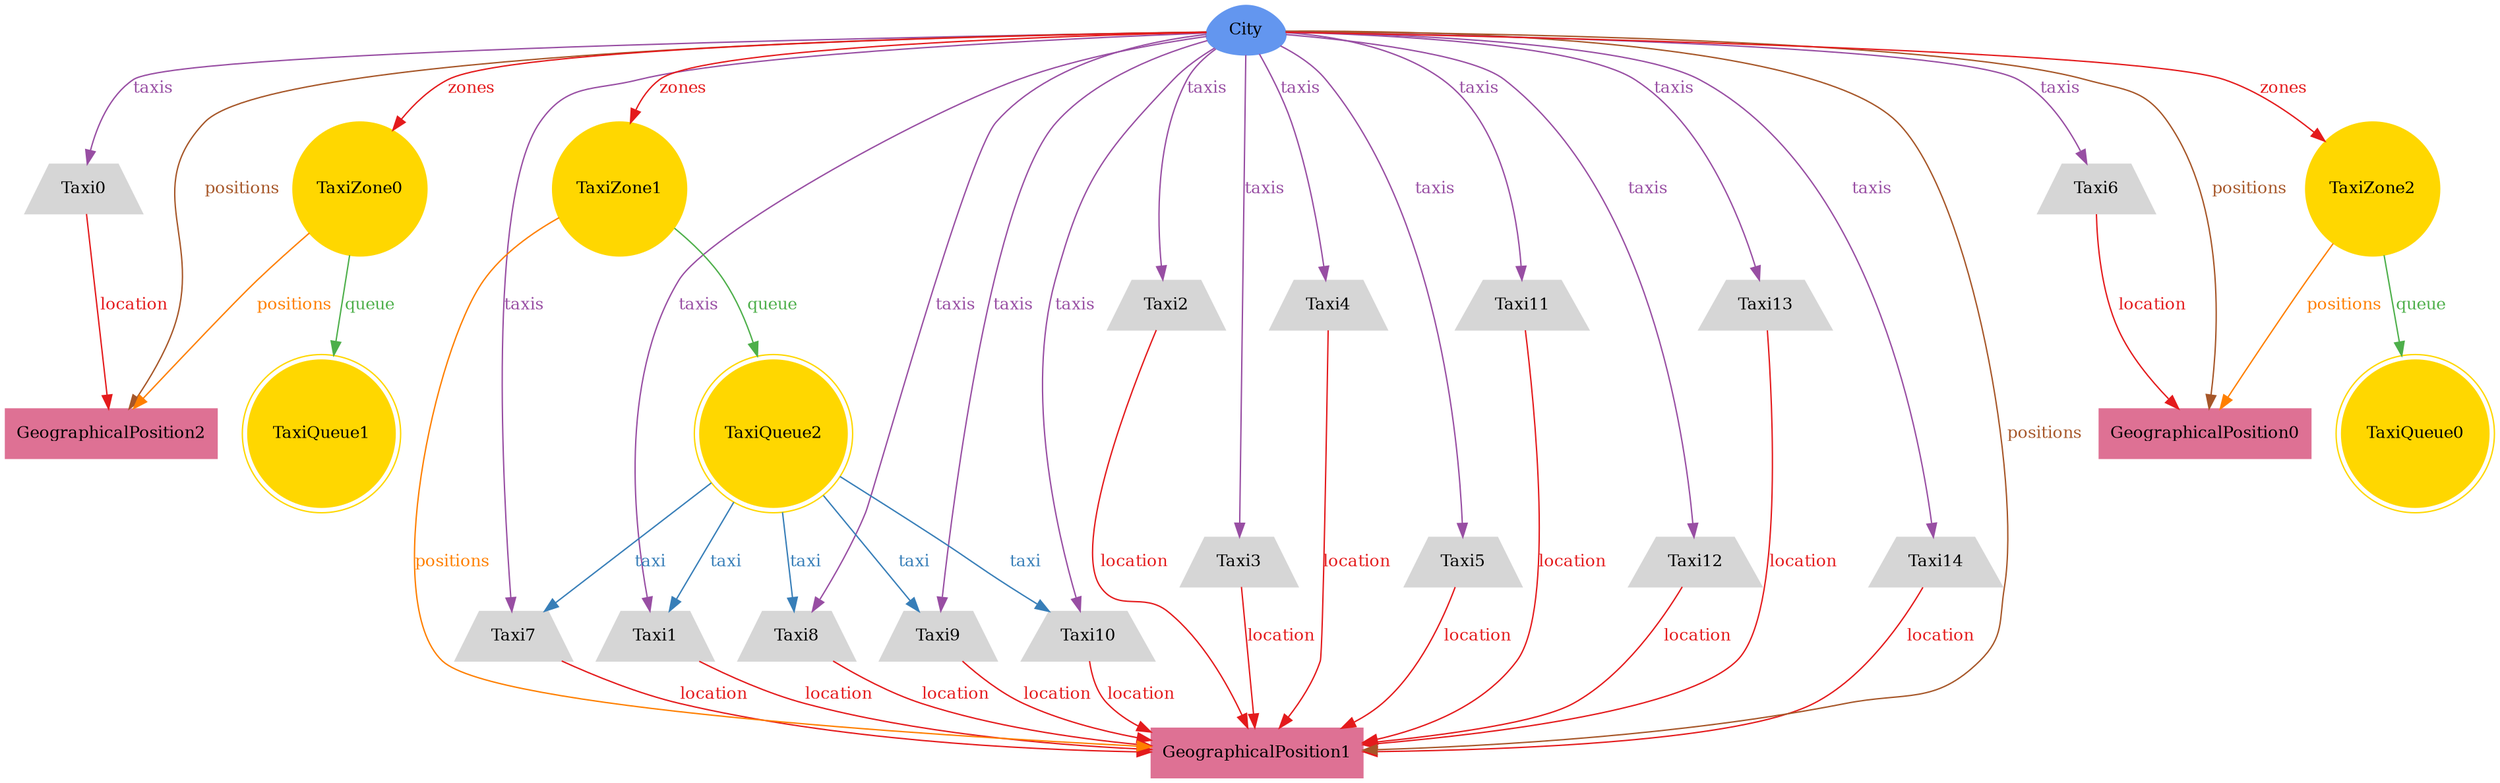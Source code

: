 digraph "graph" {
graph [fontsize=12]
node [fontsize=12]
edge [fontsize=12]
rankdir=TB;
"N23" -> "N21" [uuid = "<Taxi0, GeographicalPosition2>", color = "#e41a1c", fontcolor = "#e41a1c", style = "solid", label = "location", dir = "forward", weight = "1"]
"N18" -> "N5" [uuid = "<Taxi1, GeographicalPosition1>", color = "#e41a1c", fontcolor = "#e41a1c", style = "solid", label = "location", dir = "forward", weight = "1"]
"N17" -> "N5" [uuid = "<Taxi2, GeographicalPosition1>", color = "#e41a1c", fontcolor = "#e41a1c", style = "solid", label = "location", dir = "forward", weight = "1"]
"N16" -> "N5" [uuid = "<Taxi3, GeographicalPosition1>", color = "#e41a1c", fontcolor = "#e41a1c", style = "solid", label = "location", dir = "forward", weight = "1"]
"N15" -> "N5" [uuid = "<Taxi4, GeographicalPosition1>", color = "#e41a1c", fontcolor = "#e41a1c", style = "solid", label = "location", dir = "forward", weight = "1"]
"N14" -> "N5" [uuid = "<Taxi5, GeographicalPosition1>", color = "#e41a1c", fontcolor = "#e41a1c", style = "solid", label = "location", dir = "forward", weight = "1"]
"N4" -> "N2" [uuid = "<Taxi6, GeographicalPosition0>", color = "#e41a1c", fontcolor = "#e41a1c", style = "solid", label = "location", dir = "forward", weight = "1"]
"N13" -> "N5" [uuid = "<Taxi7, GeographicalPosition1>", color = "#e41a1c", fontcolor = "#e41a1c", style = "solid", label = "location", dir = "forward", weight = "1"]
"N12" -> "N5" [uuid = "<Taxi8, GeographicalPosition1>", color = "#e41a1c", fontcolor = "#e41a1c", style = "solid", label = "location", dir = "forward", weight = "1"]
"N11" -> "N5" [uuid = "<Taxi9, GeographicalPosition1>", color = "#e41a1c", fontcolor = "#e41a1c", style = "solid", label = "location", dir = "forward", weight = "1"]
"N10" -> "N5" [uuid = "<Taxi10, GeographicalPosition1>", color = "#e41a1c", fontcolor = "#e41a1c", style = "solid", label = "location", dir = "forward", weight = "1"]
"N9" -> "N5" [uuid = "<Taxi11, GeographicalPosition1>", color = "#e41a1c", fontcolor = "#e41a1c", style = "solid", label = "location", dir = "forward", weight = "1"]
"N8" -> "N5" [uuid = "<Taxi12, GeographicalPosition1>", color = "#e41a1c", fontcolor = "#e41a1c", style = "solid", label = "location", dir = "forward", weight = "1"]
"N7" -> "N5" [uuid = "<Taxi13, GeographicalPosition1>", color = "#e41a1c", fontcolor = "#e41a1c", style = "solid", label = "location", dir = "forward", weight = "1"]
"N6" -> "N5" [uuid = "<Taxi14, GeographicalPosition1>", color = "#e41a1c", fontcolor = "#e41a1c", style = "solid", label = "location", dir = "forward", weight = "1"]
"N24" -> "N2" [uuid = "<City, GeographicalPosition0>", color = "#a65628", fontcolor = "#a65628", style = "solid", label = "positions", dir = "forward", weight = "1"]
"N24" -> "N5" [uuid = "<City, GeographicalPosition1>", color = "#a65628", fontcolor = "#a65628", style = "solid", label = "positions", dir = "forward", weight = "1"]
"N24" -> "N21" [uuid = "<City, GeographicalPosition2>", color = "#a65628", fontcolor = "#a65628", style = "solid", label = "positions", dir = "forward", weight = "1"]
"N22" -> "N21" [uuid = "<TaxiZone0, GeographicalPosition2>", color = "#ff7f00", fontcolor = "#ff7f00", style = "solid", label = "positions", dir = "forward", weight = "1"]
"N20" -> "N5" [uuid = "<TaxiZone1, GeographicalPosition1>", color = "#ff7f00", fontcolor = "#ff7f00", style = "solid", label = "positions", dir = "forward", weight = "1"]
"N3" -> "N2" [uuid = "<TaxiZone2, GeographicalPosition0>", color = "#ff7f00", fontcolor = "#ff7f00", style = "solid", label = "positions", dir = "forward", weight = "1"]
"N22" -> "N1" [uuid = "<TaxiZone0, TaxiQueue1>", color = "#4daf4a", fontcolor = "#4daf4a", style = "solid", label = "queue", dir = "forward", weight = "1"]
"N20" -> "N19" [uuid = "<TaxiZone1, TaxiQueue2>", color = "#4daf4a", fontcolor = "#4daf4a", style = "solid", label = "queue", dir = "forward", weight = "1"]
"N3" -> "N0" [uuid = "<TaxiZone2, TaxiQueue0>", color = "#4daf4a", fontcolor = "#4daf4a", style = "solid", label = "queue", dir = "forward", weight = "1"]
"N19" -> "N18" [uuid = "<TaxiQueue2, Taxi1>", color = "#377eb8", fontcolor = "#377eb8", style = "solid", label = "taxi", dir = "forward", weight = "1"]
"N19" -> "N13" [uuid = "<TaxiQueue2, Taxi7>", color = "#377eb8", fontcolor = "#377eb8", style = "solid", label = "taxi", dir = "forward", weight = "1"]
"N19" -> "N12" [uuid = "<TaxiQueue2, Taxi8>", color = "#377eb8", fontcolor = "#377eb8", style = "solid", label = "taxi", dir = "forward", weight = "1"]
"N19" -> "N11" [uuid = "<TaxiQueue2, Taxi9>", color = "#377eb8", fontcolor = "#377eb8", style = "solid", label = "taxi", dir = "forward", weight = "1"]
"N19" -> "N10" [uuid = "<TaxiQueue2, Taxi10>", color = "#377eb8", fontcolor = "#377eb8", style = "solid", label = "taxi", dir = "forward", weight = "1"]
"N24" -> "N23" [uuid = "<City, Taxi0>", color = "#984ea3", fontcolor = "#984ea3", style = "solid", label = "taxis", dir = "forward", weight = "1"]
"N24" -> "N18" [uuid = "<City, Taxi1>", color = "#984ea3", fontcolor = "#984ea3", style = "solid", label = "taxis", dir = "forward", weight = "1"]
"N24" -> "N17" [uuid = "<City, Taxi2>", color = "#984ea3", fontcolor = "#984ea3", style = "solid", label = "taxis", dir = "forward", weight = "1"]
"N24" -> "N16" [uuid = "<City, Taxi3>", color = "#984ea3", fontcolor = "#984ea3", style = "solid", label = "taxis", dir = "forward", weight = "1"]
"N24" -> "N15" [uuid = "<City, Taxi4>", color = "#984ea3", fontcolor = "#984ea3", style = "solid", label = "taxis", dir = "forward", weight = "1"]
"N24" -> "N14" [uuid = "<City, Taxi5>", color = "#984ea3", fontcolor = "#984ea3", style = "solid", label = "taxis", dir = "forward", weight = "1"]
"N24" -> "N4" [uuid = "<City, Taxi6>", color = "#984ea3", fontcolor = "#984ea3", style = "solid", label = "taxis", dir = "forward", weight = "1"]
"N24" -> "N13" [uuid = "<City, Taxi7>", color = "#984ea3", fontcolor = "#984ea3", style = "solid", label = "taxis", dir = "forward", weight = "1"]
"N24" -> "N12" [uuid = "<City, Taxi8>", color = "#984ea3", fontcolor = "#984ea3", style = "solid", label = "taxis", dir = "forward", weight = "1"]
"N24" -> "N11" [uuid = "<City, Taxi9>", color = "#984ea3", fontcolor = "#984ea3", style = "solid", label = "taxis", dir = "forward", weight = "1"]
"N24" -> "N10" [uuid = "<City, Taxi10>", color = "#984ea3", fontcolor = "#984ea3", style = "solid", label = "taxis", dir = "forward", weight = "1"]
"N24" -> "N9" [uuid = "<City, Taxi11>", color = "#984ea3", fontcolor = "#984ea3", style = "solid", label = "taxis", dir = "forward", weight = "1"]
"N24" -> "N8" [uuid = "<City, Taxi12>", color = "#984ea3", fontcolor = "#984ea3", style = "solid", label = "taxis", dir = "forward", weight = "1"]
"N24" -> "N7" [uuid = "<City, Taxi13>", color = "#984ea3", fontcolor = "#984ea3", style = "solid", label = "taxis", dir = "forward", weight = "1"]
"N24" -> "N6" [uuid = "<City, Taxi14>", color = "#984ea3", fontcolor = "#984ea3", style = "solid", label = "taxis", dir = "forward", weight = "1"]
"N24" -> "N22" [uuid = "<City, TaxiZone0>", color = "#e41a1c", fontcolor = "#e41a1c", style = "solid", label = "zones", dir = "forward", weight = "1"]
"N24" -> "N20" [uuid = "<City, TaxiZone1>", color = "#e41a1c", fontcolor = "#e41a1c", style = "solid", label = "zones", dir = "forward", weight = "1"]
"N24" -> "N3" [uuid = "<City, TaxiZone2>", color = "#e41a1c", fontcolor = "#e41a1c", style = "solid", label = "zones", dir = "forward", weight = "1"]
"N0" [uuid="TaxiQueue0", label="TaxiQueue0", color="#ffd700", fontcolor = "#000000", shape = "doublecircle", style = "filled, solid"]
"N1" [uuid="TaxiQueue1", label="TaxiQueue1", color="#ffd700", fontcolor = "#000000", shape = "doublecircle", style = "filled, solid"]
"N2" [uuid="GeographicalPosition0", label="GeographicalPosition0", color="#de7194", fontcolor = "#000000", shape = "box", style = "filled, solid"]
"N3" [uuid="TaxiZone2", label="TaxiZone2", color="#ffd700", fontcolor = "#000000", shape = "circle", style = "filled, solid"]
"N4" [uuid="Taxi6", label="Taxi6", color="#d6d6d6", fontcolor = "#000000", shape = "trapezium", style = "filled, solid"]
"N5" [uuid="GeographicalPosition1", label="GeographicalPosition1", color="#de7194", fontcolor = "#000000", shape = "box", style = "filled, solid"]
"N6" [uuid="Taxi14", label="Taxi14", color="#d6d6d6", fontcolor = "#000000", shape = "trapezium", style = "filled, solid"]
"N7" [uuid="Taxi13", label="Taxi13", color="#d6d6d6", fontcolor = "#000000", shape = "trapezium", style = "filled, solid"]
"N8" [uuid="Taxi12", label="Taxi12", color="#d6d6d6", fontcolor = "#000000", shape = "trapezium", style = "filled, solid"]
"N9" [uuid="Taxi11", label="Taxi11", color="#d6d6d6", fontcolor = "#000000", shape = "trapezium", style = "filled, solid"]
"N10" [uuid="Taxi10", label="Taxi10", color="#d6d6d6", fontcolor = "#000000", shape = "trapezium", style = "filled, solid"]
"N11" [uuid="Taxi9", label="Taxi9", color="#d6d6d6", fontcolor = "#000000", shape = "trapezium", style = "filled, solid"]
"N12" [uuid="Taxi8", label="Taxi8", color="#d6d6d6", fontcolor = "#000000", shape = "trapezium", style = "filled, solid"]
"N13" [uuid="Taxi7", label="Taxi7", color="#d6d6d6", fontcolor = "#000000", shape = "trapezium", style = "filled, solid"]
"N14" [uuid="Taxi5", label="Taxi5", color="#d6d6d6", fontcolor = "#000000", shape = "trapezium", style = "filled, solid"]
"N15" [uuid="Taxi4", label="Taxi4", color="#d6d6d6", fontcolor = "#000000", shape = "trapezium", style = "filled, solid"]
"N16" [uuid="Taxi3", label="Taxi3", color="#d6d6d6", fontcolor = "#000000", shape = "trapezium", style = "filled, solid"]
"N17" [uuid="Taxi2", label="Taxi2", color="#d6d6d6", fontcolor = "#000000", shape = "trapezium", style = "filled, solid"]
"N18" [uuid="Taxi1", label="Taxi1", color="#d6d6d6", fontcolor = "#000000", shape = "trapezium", style = "filled, solid"]
"N19" [uuid="TaxiQueue2", label="TaxiQueue2", color="#ffd700", fontcolor = "#000000", shape = "doublecircle", style = "filled, solid"]
"N20" [uuid="TaxiZone1", label="TaxiZone1", color="#ffd700", fontcolor = "#000000", shape = "circle", style = "filled, solid"]
"N21" [uuid="GeographicalPosition2", label="GeographicalPosition2", color="#de7194", fontcolor = "#000000", shape = "box", style = "filled, solid"]
"N22" [uuid="TaxiZone0", label="TaxiZone0", color="#ffd700", fontcolor = "#000000", shape = "circle", style = "filled, solid"]
"N23" [uuid="Taxi0", label="Taxi0", color="#d6d6d6", fontcolor = "#000000", shape = "trapezium", style = "filled, solid"]
"N24" [uuid="City", label="City", color="#6396ef", fontcolor = "#000000", shape = "egg", style = "filled, solid"]
}

